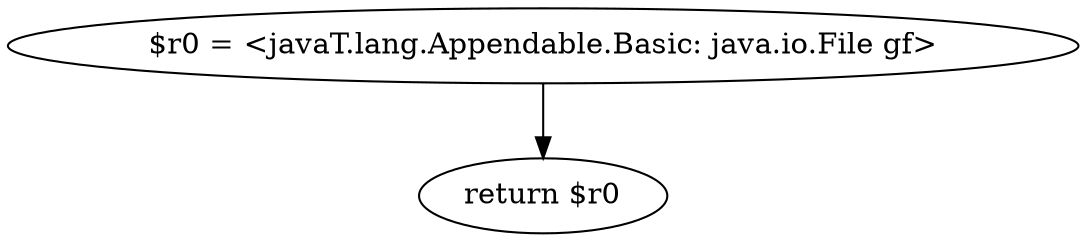 digraph "unitGraph" {
    "$r0 = <javaT.lang.Appendable.Basic: java.io.File gf>"
    "return $r0"
    "$r0 = <javaT.lang.Appendable.Basic: java.io.File gf>"->"return $r0";
}
